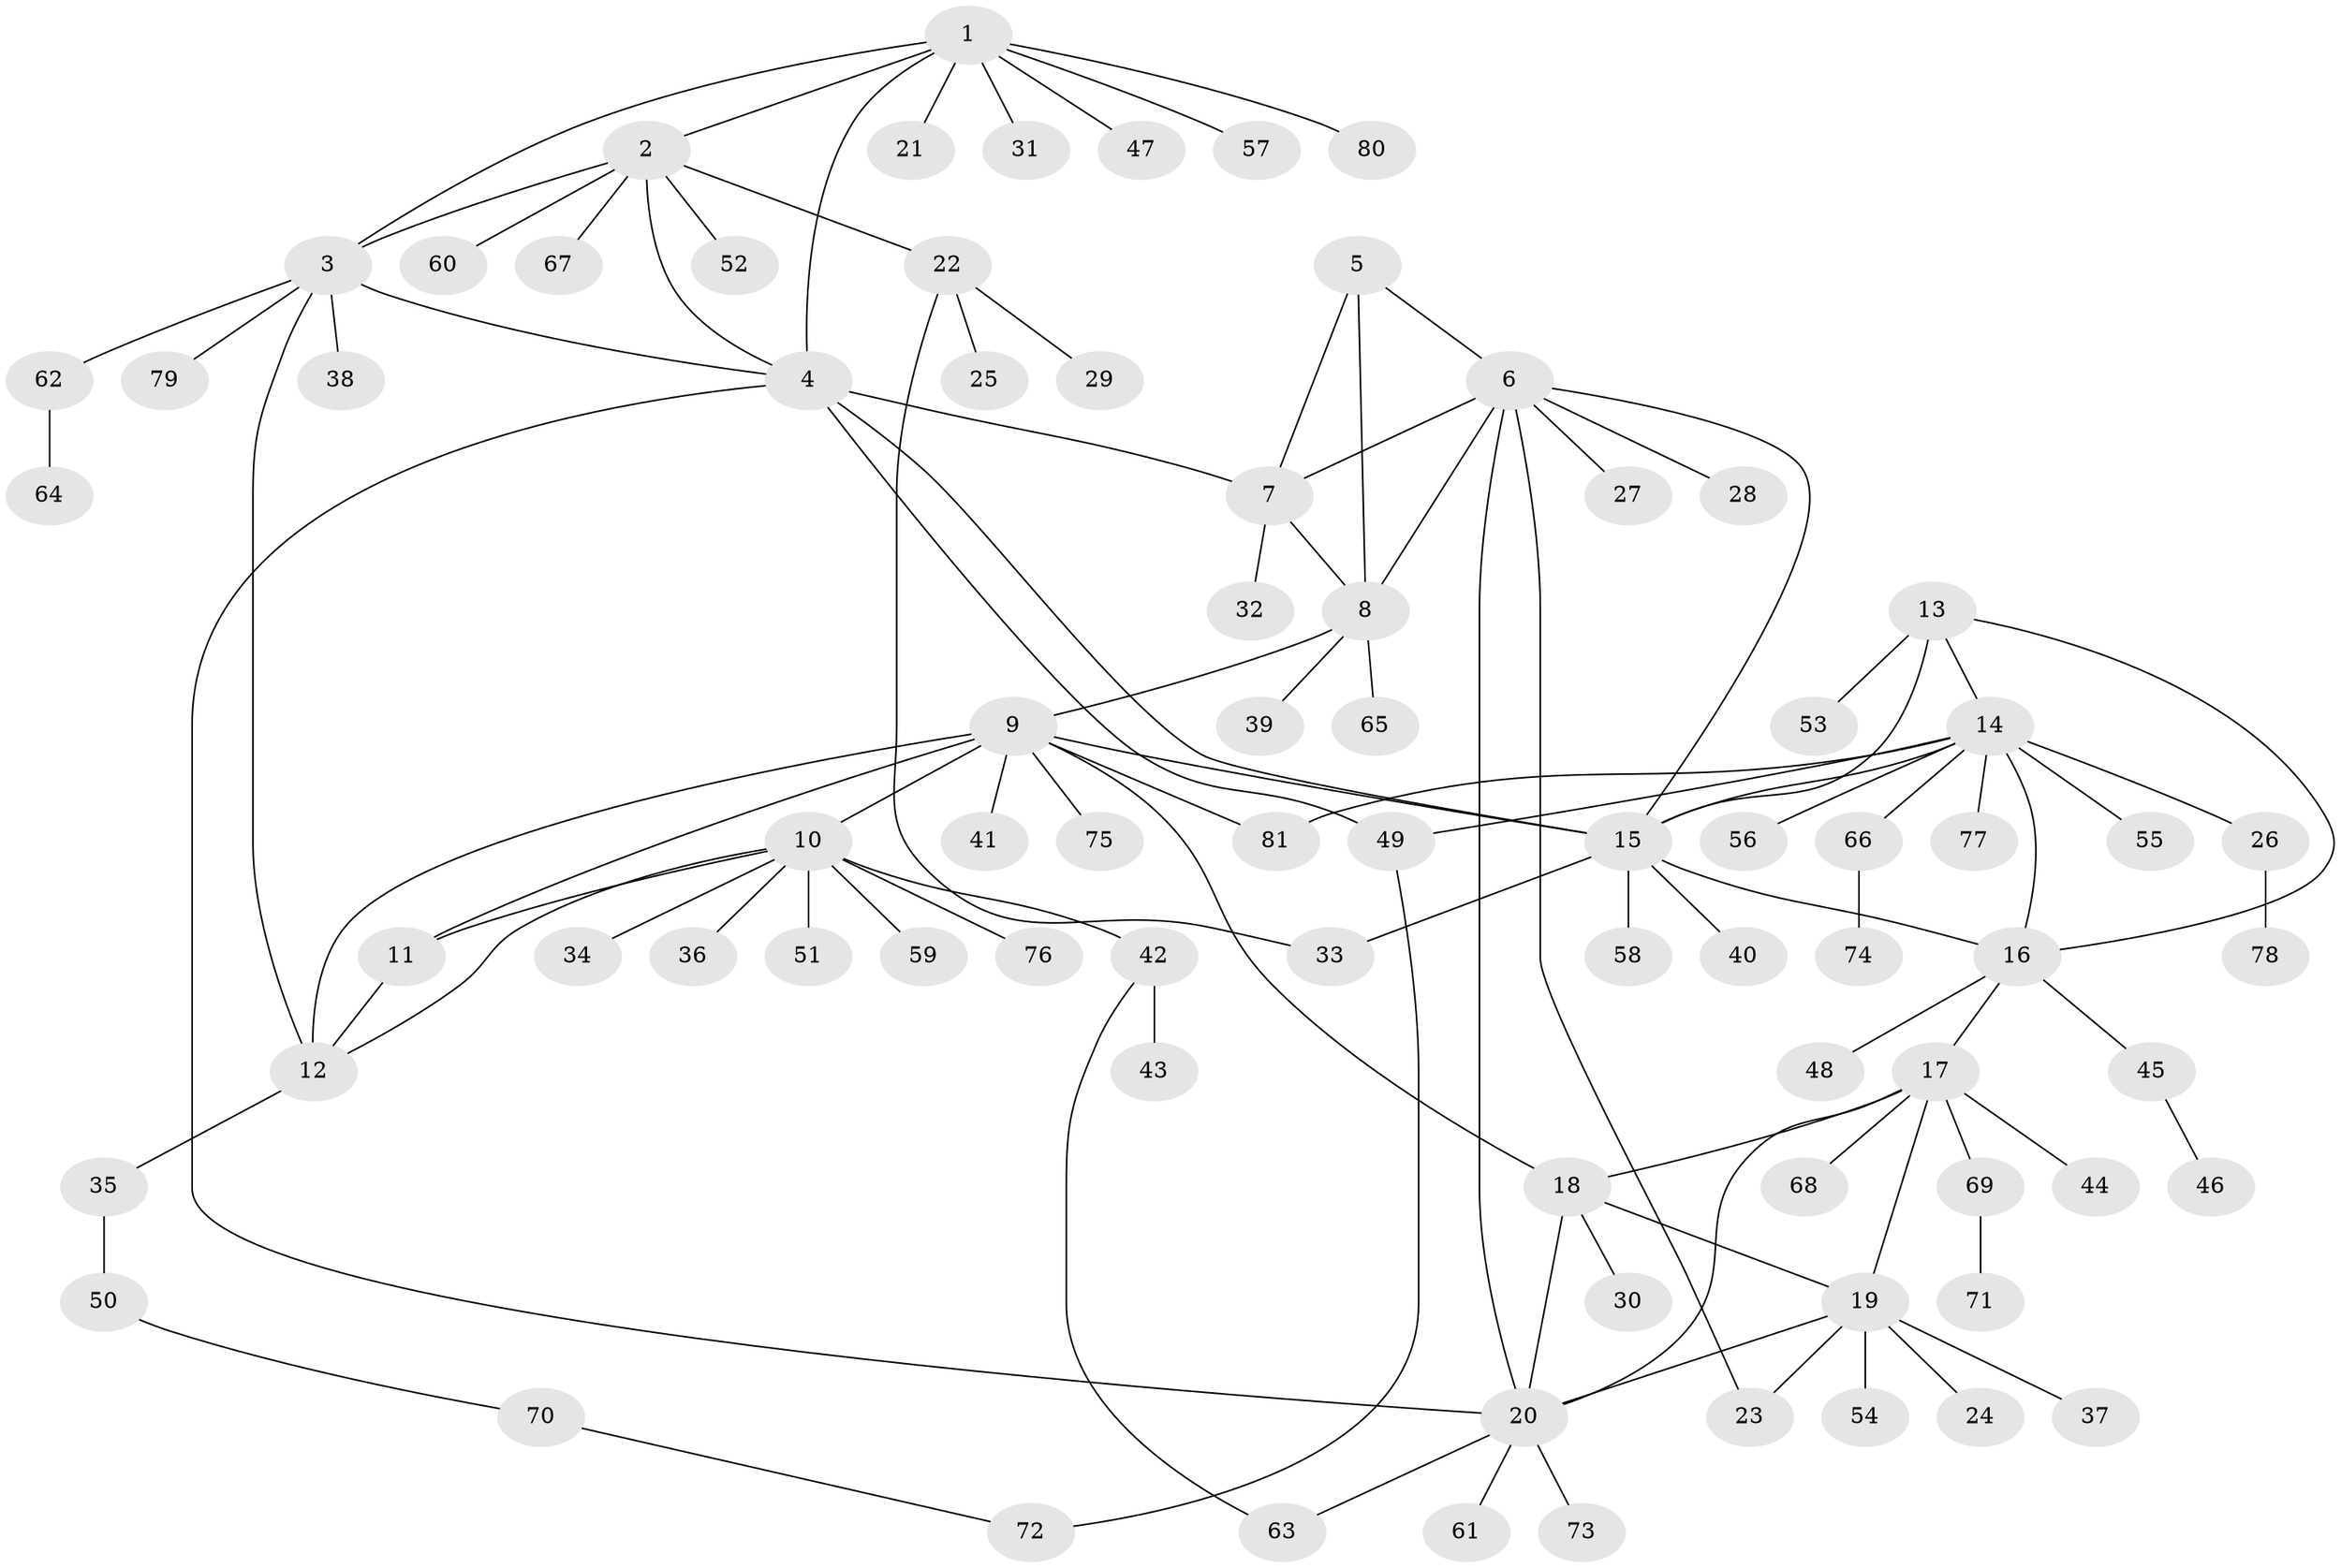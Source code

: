 // coarse degree distribution, {7: 0.03278688524590164, 6: 0.09836065573770492, 13: 0.01639344262295082, 4: 0.04918032786885246, 9: 0.01639344262295082, 8: 0.03278688524590164, 5: 0.01639344262295082, 1: 0.5901639344262295, 2: 0.13114754098360656, 3: 0.01639344262295082}
// Generated by graph-tools (version 1.1) at 2025/24/03/03/25 07:24:18]
// undirected, 81 vertices, 107 edges
graph export_dot {
graph [start="1"]
  node [color=gray90,style=filled];
  1;
  2;
  3;
  4;
  5;
  6;
  7;
  8;
  9;
  10;
  11;
  12;
  13;
  14;
  15;
  16;
  17;
  18;
  19;
  20;
  21;
  22;
  23;
  24;
  25;
  26;
  27;
  28;
  29;
  30;
  31;
  32;
  33;
  34;
  35;
  36;
  37;
  38;
  39;
  40;
  41;
  42;
  43;
  44;
  45;
  46;
  47;
  48;
  49;
  50;
  51;
  52;
  53;
  54;
  55;
  56;
  57;
  58;
  59;
  60;
  61;
  62;
  63;
  64;
  65;
  66;
  67;
  68;
  69;
  70;
  71;
  72;
  73;
  74;
  75;
  76;
  77;
  78;
  79;
  80;
  81;
  1 -- 2;
  1 -- 3;
  1 -- 4;
  1 -- 21;
  1 -- 31;
  1 -- 47;
  1 -- 57;
  1 -- 80;
  2 -- 3;
  2 -- 4;
  2 -- 22;
  2 -- 52;
  2 -- 60;
  2 -- 67;
  3 -- 4;
  3 -- 12;
  3 -- 38;
  3 -- 62;
  3 -- 79;
  4 -- 7;
  4 -- 15;
  4 -- 20;
  4 -- 49;
  5 -- 6;
  5 -- 7;
  5 -- 8;
  6 -- 7;
  6 -- 8;
  6 -- 15;
  6 -- 20;
  6 -- 23;
  6 -- 27;
  6 -- 28;
  7 -- 8;
  7 -- 32;
  8 -- 9;
  8 -- 39;
  8 -- 65;
  9 -- 10;
  9 -- 11;
  9 -- 12;
  9 -- 15;
  9 -- 18;
  9 -- 41;
  9 -- 75;
  9 -- 81;
  10 -- 11;
  10 -- 12;
  10 -- 34;
  10 -- 36;
  10 -- 42;
  10 -- 51;
  10 -- 59;
  10 -- 76;
  11 -- 12;
  12 -- 35;
  13 -- 14;
  13 -- 15;
  13 -- 16;
  13 -- 53;
  14 -- 15;
  14 -- 16;
  14 -- 26;
  14 -- 49;
  14 -- 55;
  14 -- 56;
  14 -- 66;
  14 -- 77;
  14 -- 81;
  15 -- 16;
  15 -- 33;
  15 -- 40;
  15 -- 58;
  16 -- 17;
  16 -- 45;
  16 -- 48;
  17 -- 18;
  17 -- 19;
  17 -- 20;
  17 -- 44;
  17 -- 68;
  17 -- 69;
  18 -- 19;
  18 -- 20;
  18 -- 30;
  19 -- 20;
  19 -- 23;
  19 -- 24;
  19 -- 37;
  19 -- 54;
  20 -- 61;
  20 -- 63;
  20 -- 73;
  22 -- 25;
  22 -- 29;
  22 -- 33;
  26 -- 78;
  35 -- 50;
  42 -- 43;
  42 -- 63;
  45 -- 46;
  49 -- 72;
  50 -- 70;
  62 -- 64;
  66 -- 74;
  69 -- 71;
  70 -- 72;
}
